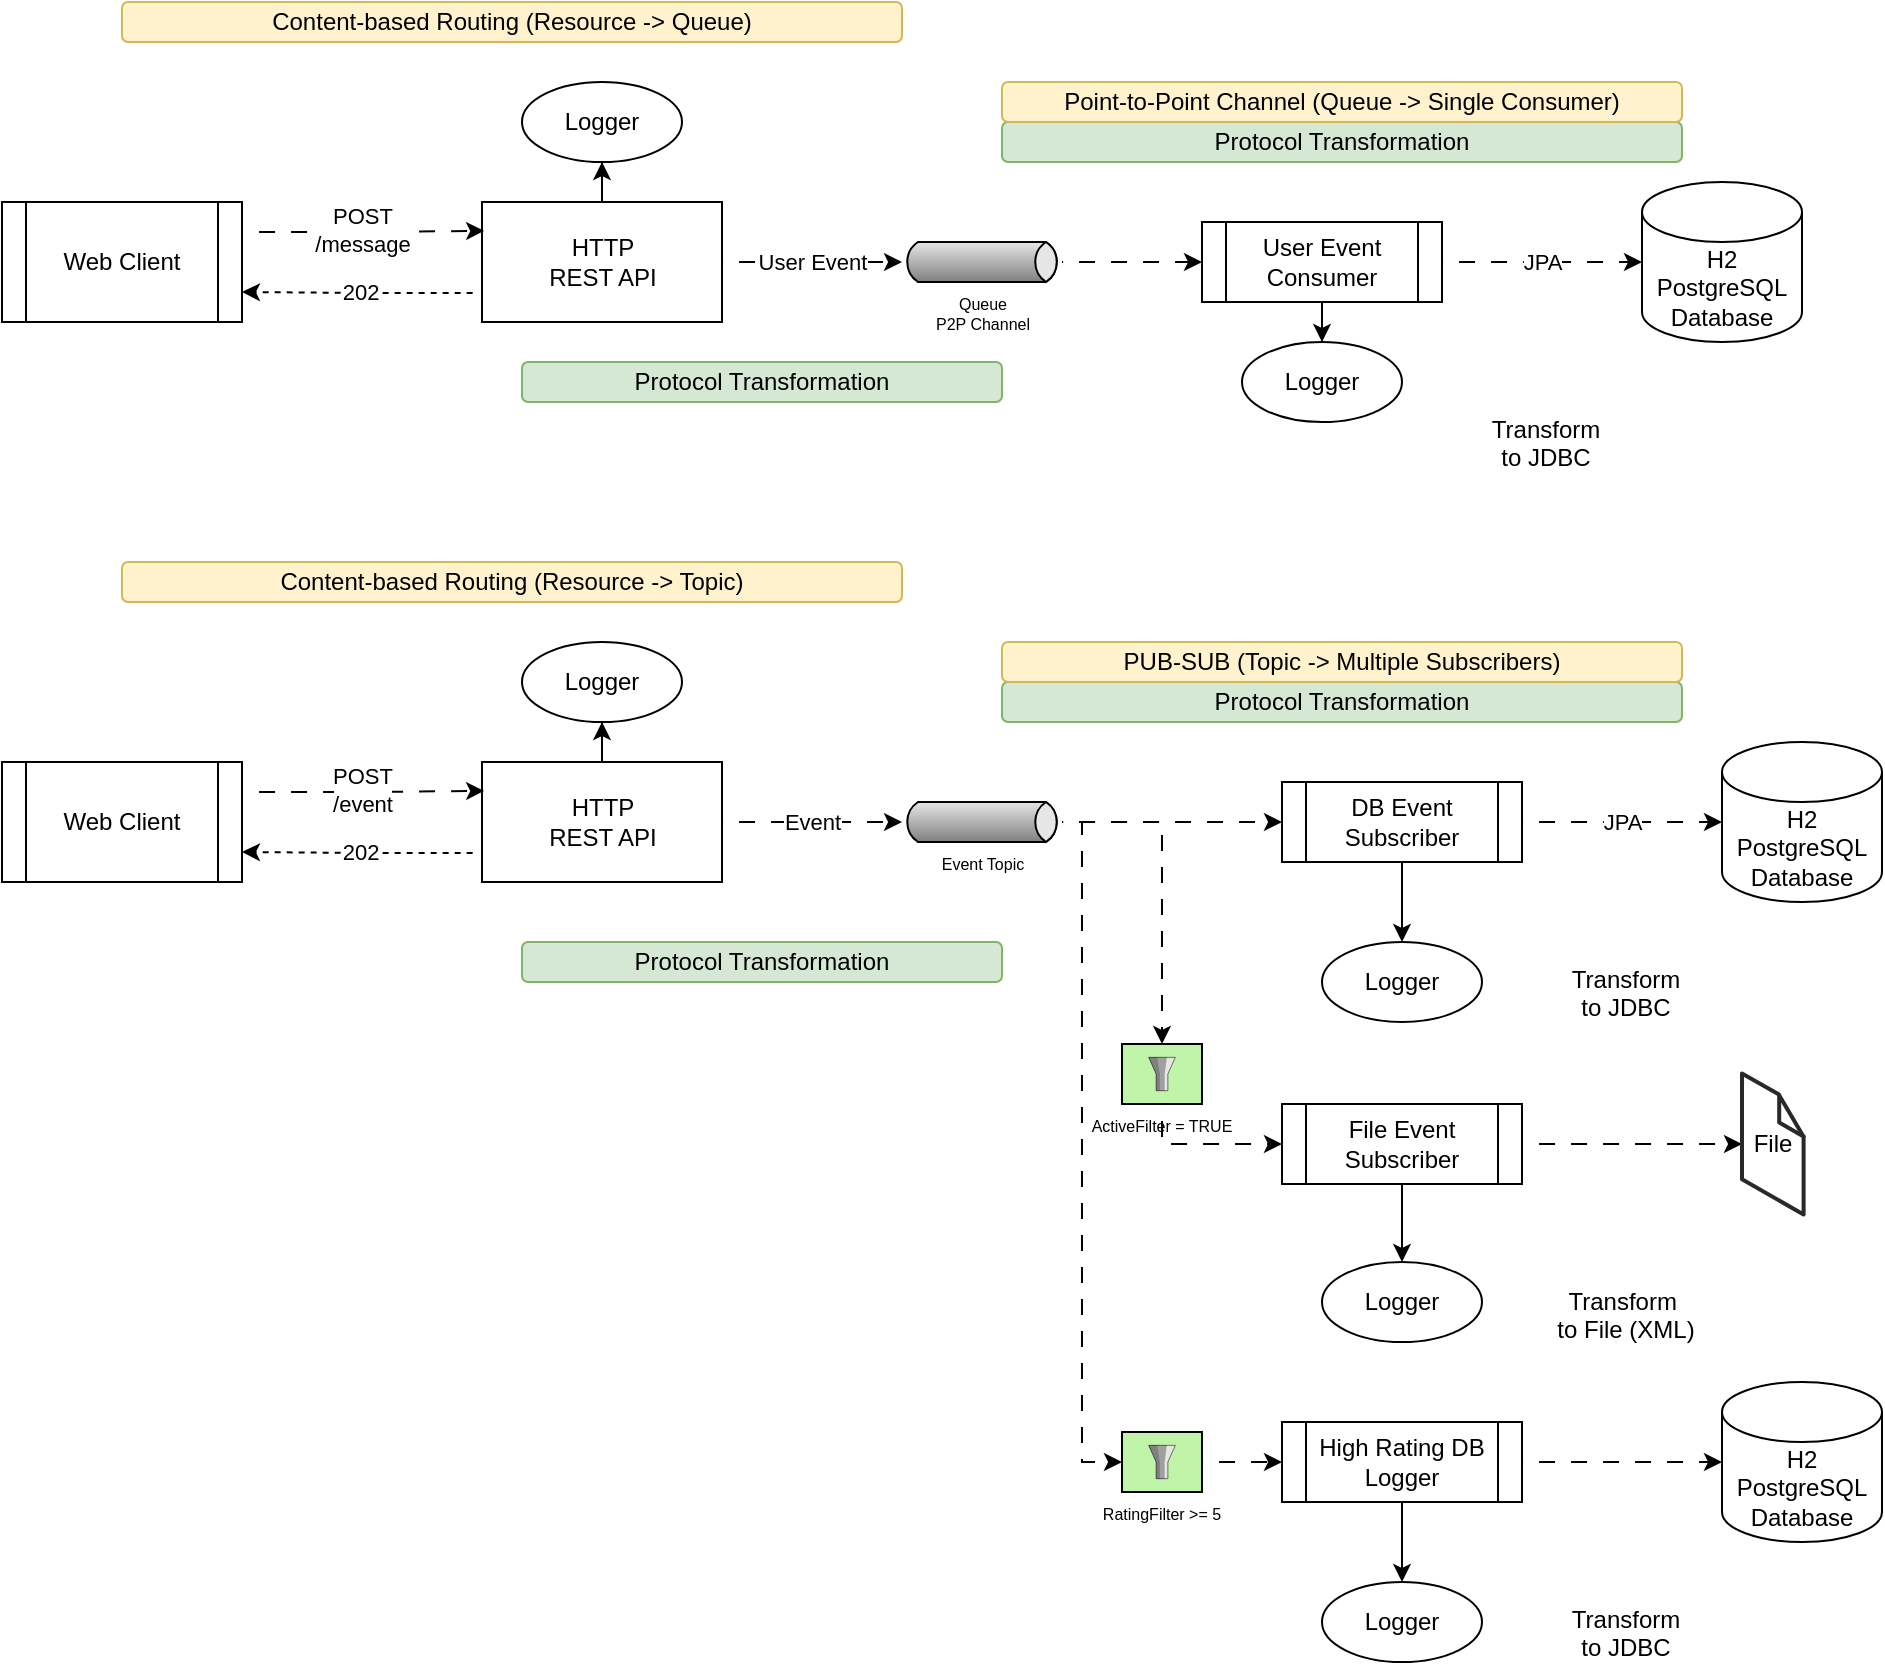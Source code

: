 <mxfile version="26.0.16">
  <diagram name="Page-1" id="4a9Si8Kbahee7dGonXB0">
    <mxGraphModel dx="1854" dy="746" grid="1" gridSize="10" guides="1" tooltips="1" connect="1" arrows="1" fold="1" page="1" pageScale="1" pageWidth="850" pageHeight="1100" math="0" shadow="0">
      <root>
        <mxCell id="0" />
        <mxCell id="1" parent="0" />
        <mxCell id="47vPxkn8_tH3v08N_-s_-1" value="User Event" style="edgeStyle=orthogonalEdgeStyle;rounded=0;orthogonalLoop=1;jettySize=auto;html=1;flowAnimation=1;" parent="1" source="47vPxkn8_tH3v08N_-s_-4" target="47vPxkn8_tH3v08N_-s_-6" edge="1">
          <mxGeometry relative="1" as="geometry" />
        </mxCell>
        <mxCell id="47vPxkn8_tH3v08N_-s_-2" value="202" style="edgeStyle=orthogonalEdgeStyle;rounded=0;orthogonalLoop=1;jettySize=auto;html=1;entryX=1;entryY=0.75;entryDx=0;entryDy=0;exitX=-0.018;exitY=0.759;exitDx=0;exitDy=0;exitPerimeter=0;dashed=1;flowAnimation=1;" parent="1" source="47vPxkn8_tH3v08N_-s_-4" target="47vPxkn8_tH3v08N_-s_-11" edge="1">
          <mxGeometry relative="1" as="geometry" />
        </mxCell>
        <mxCell id="47vPxkn8_tH3v08N_-s_-3" style="edgeStyle=orthogonalEdgeStyle;rounded=0;orthogonalLoop=1;jettySize=auto;html=1;" parent="1" source="47vPxkn8_tH3v08N_-s_-4" target="47vPxkn8_tH3v08N_-s_-33" edge="1">
          <mxGeometry relative="1" as="geometry" />
        </mxCell>
        <mxCell id="47vPxkn8_tH3v08N_-s_-4" value="&lt;div&gt;HTTP&lt;/div&gt;REST API" style="verticalLabelPosition=middle;verticalAlign=middle;html=1;shape=mxgraph.basic.rect;fillColor2=none;strokeWidth=1;size=20;indent=5;labelPosition=center;align=center;" parent="1" vertex="1">
          <mxGeometry x="-320" y="260" width="120" height="60" as="geometry" />
        </mxCell>
        <mxCell id="47vPxkn8_tH3v08N_-s_-5" style="edgeStyle=orthogonalEdgeStyle;rounded=0;orthogonalLoop=1;jettySize=auto;html=1;entryX=0;entryY=0.5;entryDx=0;entryDy=0;flowAnimation=1;" parent="1" source="47vPxkn8_tH3v08N_-s_-6" target="47vPxkn8_tH3v08N_-s_-9" edge="1">
          <mxGeometry relative="1" as="geometry" />
        </mxCell>
        <mxCell id="47vPxkn8_tH3v08N_-s_-6" value="Queue&lt;div&gt;P2P Channel&lt;/div&gt;" style="strokeWidth=1;outlineConnect=0;dashed=0;align=center;html=1;fontSize=8;shape=mxgraph.eip.messageChannel;verticalLabelPosition=bottom;labelBackgroundColor=#ffffff;verticalAlign=top;" parent="1" vertex="1">
          <mxGeometry x="-110" y="280" width="80" height="20" as="geometry" />
        </mxCell>
        <mxCell id="47vPxkn8_tH3v08N_-s_-7" value="JPA" style="edgeStyle=orthogonalEdgeStyle;rounded=0;orthogonalLoop=1;jettySize=auto;html=1;flowAnimation=1;" parent="1" source="47vPxkn8_tH3v08N_-s_-9" target="47vPxkn8_tH3v08N_-s_-14" edge="1">
          <mxGeometry relative="1" as="geometry" />
        </mxCell>
        <mxCell id="47vPxkn8_tH3v08N_-s_-8" style="edgeStyle=orthogonalEdgeStyle;rounded=0;orthogonalLoop=1;jettySize=auto;html=1;" parent="1" source="47vPxkn8_tH3v08N_-s_-9" target="47vPxkn8_tH3v08N_-s_-34" edge="1">
          <mxGeometry relative="1" as="geometry" />
        </mxCell>
        <mxCell id="47vPxkn8_tH3v08N_-s_-9" value="User Event&lt;div&gt;Consumer&lt;/div&gt;" style="shape=process;whiteSpace=wrap;html=1;backgroundOutline=1;" parent="1" vertex="1">
          <mxGeometry x="40" y="270" width="120" height="40" as="geometry" />
        </mxCell>
        <mxCell id="47vPxkn8_tH3v08N_-s_-10" value="POST&lt;div&gt;/message&lt;/div&gt;" style="edgeStyle=orthogonalEdgeStyle;rounded=0;orthogonalLoop=1;jettySize=auto;html=1;exitX=1;exitY=0.25;exitDx=0;exitDy=0;entryX=0.009;entryY=0.241;entryDx=0;entryDy=0;entryPerimeter=0;flowAnimation=1;" parent="1" source="47vPxkn8_tH3v08N_-s_-11" target="47vPxkn8_tH3v08N_-s_-4" edge="1">
          <mxGeometry relative="1" as="geometry" />
        </mxCell>
        <mxCell id="47vPxkn8_tH3v08N_-s_-11" value="Web Client" style="shape=process;whiteSpace=wrap;html=1;backgroundOutline=1;" parent="1" vertex="1">
          <mxGeometry x="-560" y="260" width="120" height="60" as="geometry" />
        </mxCell>
        <mxCell id="47vPxkn8_tH3v08N_-s_-12" value="Protocol Transformation" style="rounded=1;whiteSpace=wrap;html=1;fillColor=#d5e8d4;strokeColor=#82b366;" parent="1" vertex="1">
          <mxGeometry x="-300" y="340" width="240" height="20" as="geometry" />
        </mxCell>
        <mxCell id="47vPxkn8_tH3v08N_-s_-13" value="Content-based Routing (Resource -&amp;gt; Queue)" style="rounded=1;whiteSpace=wrap;html=1;fillColor=#fff2cc;strokeColor=#d6b656;" parent="1" vertex="1">
          <mxGeometry x="-500" y="160" width="390" height="20" as="geometry" />
        </mxCell>
        <mxCell id="47vPxkn8_tH3v08N_-s_-14" value="&lt;div&gt;H2&lt;/div&gt;&lt;div&gt;PostgreSQL&lt;/div&gt;Database" style="shape=cylinder3;whiteSpace=wrap;html=1;boundedLbl=1;backgroundOutline=1;size=15;" parent="1" vertex="1">
          <mxGeometry x="260" y="250" width="80" height="80" as="geometry" />
        </mxCell>
        <mxCell id="47vPxkn8_tH3v08N_-s_-15" value="Protocol Transformation" style="rounded=1;whiteSpace=wrap;html=1;fillColor=#d5e8d4;strokeColor=#82b366;" parent="1" vertex="1">
          <mxGeometry x="-60" y="220" width="340" height="20" as="geometry" />
        </mxCell>
        <mxCell id="47vPxkn8_tH3v08N_-s_-16" value="Event" style="edgeStyle=orthogonalEdgeStyle;rounded=0;orthogonalLoop=1;jettySize=auto;html=1;flowAnimation=1;" parent="1" source="47vPxkn8_tH3v08N_-s_-18" target="47vPxkn8_tH3v08N_-s_-19" edge="1">
          <mxGeometry relative="1" as="geometry" />
        </mxCell>
        <mxCell id="47vPxkn8_tH3v08N_-s_-17" value="202" style="edgeStyle=orthogonalEdgeStyle;rounded=0;orthogonalLoop=1;jettySize=auto;html=1;entryX=1;entryY=0.75;entryDx=0;entryDy=0;exitX=-0.018;exitY=0.759;exitDx=0;exitDy=0;exitPerimeter=0;dashed=1;flowAnimation=1;" parent="1" source="47vPxkn8_tH3v08N_-s_-18" target="47vPxkn8_tH3v08N_-s_-24" edge="1">
          <mxGeometry relative="1" as="geometry" />
        </mxCell>
        <mxCell id="47vPxkn8_tH3v08N_-s_-18" value="&lt;div&gt;HTTP&lt;/div&gt;REST API" style="verticalLabelPosition=middle;verticalAlign=middle;html=1;shape=mxgraph.basic.rect;fillColor2=none;strokeWidth=1;size=20;indent=5;labelPosition=center;align=center;" parent="1" vertex="1">
          <mxGeometry x="-320" y="540" width="120" height="60" as="geometry" />
        </mxCell>
        <mxCell id="47vPxkn8_tH3v08N_-s_-19" value="Event Topic" style="strokeWidth=1;outlineConnect=0;dashed=0;align=center;html=1;fontSize=8;shape=mxgraph.eip.messageChannel;verticalLabelPosition=bottom;labelBackgroundColor=#ffffff;verticalAlign=top;" parent="1" vertex="1">
          <mxGeometry x="-110" y="560" width="80" height="20" as="geometry" />
        </mxCell>
        <mxCell id="47vPxkn8_tH3v08N_-s_-20" value="JPA" style="edgeStyle=orthogonalEdgeStyle;rounded=0;orthogonalLoop=1;jettySize=auto;html=1;flowAnimation=1;" parent="1" source="47vPxkn8_tH3v08N_-s_-22" target="47vPxkn8_tH3v08N_-s_-26" edge="1">
          <mxGeometry relative="1" as="geometry" />
        </mxCell>
        <mxCell id="47vPxkn8_tH3v08N_-s_-21" style="edgeStyle=orthogonalEdgeStyle;rounded=0;orthogonalLoop=1;jettySize=auto;html=1;" parent="1" source="47vPxkn8_tH3v08N_-s_-22" target="47vPxkn8_tH3v08N_-s_-37" edge="1">
          <mxGeometry relative="1" as="geometry" />
        </mxCell>
        <mxCell id="47vPxkn8_tH3v08N_-s_-22" value="DB Event&lt;div&gt;Subscriber&lt;/div&gt;" style="shape=process;whiteSpace=wrap;html=1;backgroundOutline=1;" parent="1" vertex="1">
          <mxGeometry x="80" y="550" width="120" height="40" as="geometry" />
        </mxCell>
        <mxCell id="47vPxkn8_tH3v08N_-s_-23" value="POST&lt;div&gt;/event&lt;/div&gt;" style="edgeStyle=orthogonalEdgeStyle;rounded=0;orthogonalLoop=1;jettySize=auto;html=1;exitX=1;exitY=0.25;exitDx=0;exitDy=0;entryX=0.009;entryY=0.241;entryDx=0;entryDy=0;entryPerimeter=0;flowAnimation=1;" parent="1" source="47vPxkn8_tH3v08N_-s_-24" target="47vPxkn8_tH3v08N_-s_-18" edge="1">
          <mxGeometry relative="1" as="geometry" />
        </mxCell>
        <mxCell id="47vPxkn8_tH3v08N_-s_-24" value="Web Client" style="shape=process;whiteSpace=wrap;html=1;backgroundOutline=1;" parent="1" vertex="1">
          <mxGeometry x="-560" y="540" width="120" height="60" as="geometry" />
        </mxCell>
        <mxCell id="47vPxkn8_tH3v08N_-s_-25" value="Protocol Transformation" style="rounded=1;whiteSpace=wrap;html=1;fillColor=#d5e8d4;strokeColor=#82b366;" parent="1" vertex="1">
          <mxGeometry x="-300" y="630" width="240" height="20" as="geometry" />
        </mxCell>
        <mxCell id="47vPxkn8_tH3v08N_-s_-26" value="&lt;div&gt;H2&lt;/div&gt;&lt;div&gt;PostgreSQL&lt;/div&gt;Database" style="shape=cylinder3;whiteSpace=wrap;html=1;boundedLbl=1;backgroundOutline=1;size=15;" parent="1" vertex="1">
          <mxGeometry x="300" y="530" width="80" height="80" as="geometry" />
        </mxCell>
        <mxCell id="47vPxkn8_tH3v08N_-s_-27" value="Protocol Transformation" style="rounded=1;whiteSpace=wrap;html=1;fillColor=#d5e8d4;strokeColor=#82b366;" parent="1" vertex="1">
          <mxGeometry x="-60" y="500" width="340" height="20" as="geometry" />
        </mxCell>
        <mxCell id="47vPxkn8_tH3v08N_-s_-28" value="PUB-SUB (Topic -&amp;gt; Multiple Subscribers)" style="rounded=1;whiteSpace=wrap;html=1;fillColor=#fff2cc;strokeColor=#d6b656;" parent="1" vertex="1">
          <mxGeometry x="-60" y="480" width="340" height="20" as="geometry" />
        </mxCell>
        <mxCell id="47vPxkn8_tH3v08N_-s_-29" style="edgeStyle=orthogonalEdgeStyle;rounded=0;orthogonalLoop=1;jettySize=auto;html=1;flowAnimation=1;" parent="1" source="47vPxkn8_tH3v08N_-s_-31" target="47vPxkn8_tH3v08N_-s_-32" edge="1">
          <mxGeometry relative="1" as="geometry" />
        </mxCell>
        <mxCell id="47vPxkn8_tH3v08N_-s_-57" style="edgeStyle=orthogonalEdgeStyle;rounded=0;orthogonalLoop=1;jettySize=auto;html=1;" parent="1" source="47vPxkn8_tH3v08N_-s_-31" target="47vPxkn8_tH3v08N_-s_-56" edge="1">
          <mxGeometry relative="1" as="geometry" />
        </mxCell>
        <mxCell id="47vPxkn8_tH3v08N_-s_-31" value="File Event&lt;div&gt;Subscriber&lt;/div&gt;" style="shape=process;whiteSpace=wrap;html=1;backgroundOutline=1;" parent="1" vertex="1">
          <mxGeometry x="80" y="711" width="120" height="40" as="geometry" />
        </mxCell>
        <mxCell id="47vPxkn8_tH3v08N_-s_-32" value="File" style="verticalLabelPosition=middle;html=1;verticalAlign=middle;strokeWidth=1;align=center;outlineConnect=0;dashed=0;outlineConnect=0;shape=mxgraph.aws3d.file;aspect=fixed;strokeColor=#292929;labelPosition=center;" parent="1" vertex="1">
          <mxGeometry x="310" y="695.7" width="30.8" height="70.6" as="geometry" />
        </mxCell>
        <mxCell id="47vPxkn8_tH3v08N_-s_-33" value="Logger" style="ellipse;whiteSpace=wrap;html=1;" parent="1" vertex="1">
          <mxGeometry x="-300" y="200" width="80" height="40" as="geometry" />
        </mxCell>
        <mxCell id="47vPxkn8_tH3v08N_-s_-34" value="Logger" style="ellipse;whiteSpace=wrap;html=1;" parent="1" vertex="1">
          <mxGeometry x="60" y="330" width="80" height="40" as="geometry" />
        </mxCell>
        <mxCell id="47vPxkn8_tH3v08N_-s_-35" style="edgeStyle=orthogonalEdgeStyle;rounded=0;orthogonalLoop=1;jettySize=auto;html=1;" parent="1" source="47vPxkn8_tH3v08N_-s_-18" target="47vPxkn8_tH3v08N_-s_-36" edge="1">
          <mxGeometry relative="1" as="geometry" />
        </mxCell>
        <mxCell id="47vPxkn8_tH3v08N_-s_-36" value="Logger" style="ellipse;whiteSpace=wrap;html=1;" parent="1" vertex="1">
          <mxGeometry x="-300" y="480" width="80" height="40" as="geometry" />
        </mxCell>
        <mxCell id="47vPxkn8_tH3v08N_-s_-37" value="Logger" style="ellipse;whiteSpace=wrap;html=1;" parent="1" vertex="1">
          <mxGeometry x="100" y="630" width="80" height="40" as="geometry" />
        </mxCell>
        <mxCell id="47vPxkn8_tH3v08N_-s_-38" value="Content-based Routing (Resource -&amp;gt; Topic)" style="rounded=1;whiteSpace=wrap;html=1;fillColor=#fff2cc;strokeColor=#d6b656;" parent="1" vertex="1">
          <mxGeometry x="-500" y="440" width="390" height="20" as="geometry" />
        </mxCell>
        <mxCell id="47vPxkn8_tH3v08N_-s_-39" value="Point-to-Point Channel (Queue -&amp;gt; Single Consumer)" style="rounded=1;whiteSpace=wrap;html=1;fillColor=#fff2cc;strokeColor=#d6b656;" parent="1" vertex="1">
          <mxGeometry x="-60" y="200" width="340" height="20" as="geometry" />
        </mxCell>
        <mxCell id="47vPxkn8_tH3v08N_-s_-40" value="Transform &#xa;to File (XML)" style="shape=image;verticalLabelPosition=bottom;labelBackgroundColor=default;verticalAlign=top;aspect=fixed;imageAspect=0;image=https://www.enterpriseintegrationpatterns.com/img/MessageTranslatorIcon.gif;" parent="1" vertex="1">
          <mxGeometry x="224" y="761" width="56" height="35.16" as="geometry" />
        </mxCell>
        <mxCell id="47vPxkn8_tH3v08N_-s_-41" value="Transform&#xa;to JDBC" style="shape=image;verticalLabelPosition=bottom;labelBackgroundColor=default;verticalAlign=top;aspect=fixed;imageAspect=0;image=https://www.enterpriseintegrationpatterns.com/img/MessageTranslatorIcon.gif;" parent="1" vertex="1">
          <mxGeometry x="184" y="324.84" width="56" height="35.16" as="geometry" />
        </mxCell>
        <mxCell id="47vPxkn8_tH3v08N_-s_-42" value="Transform&#xa;to JDBC" style="shape=image;verticalLabelPosition=bottom;labelBackgroundColor=default;verticalAlign=top;aspect=fixed;imageAspect=0;image=https://www.enterpriseintegrationpatterns.com/img/MessageTranslatorIcon.gif;" parent="1" vertex="1">
          <mxGeometry x="224" y="600" width="56" height="35.16" as="geometry" />
        </mxCell>
        <mxCell id="47vPxkn8_tH3v08N_-s_-43" value="" style="edgeStyle=orthogonalEdgeStyle;rounded=0;orthogonalLoop=1;jettySize=auto;html=1;flowAnimation=1;" parent="1" source="47vPxkn8_tH3v08N_-s_-19" target="47vPxkn8_tH3v08N_-s_-45" edge="1">
          <mxGeometry relative="1" as="geometry">
            <Array as="points">
              <mxPoint x="20" y="570" />
            </Array>
            <mxPoint x="-30" y="570" as="sourcePoint" />
            <mxPoint x="40" y="700" as="targetPoint" />
          </mxGeometry>
        </mxCell>
        <mxCell id="47vPxkn8_tH3v08N_-s_-44" style="edgeStyle=orthogonalEdgeStyle;rounded=0;orthogonalLoop=1;jettySize=auto;html=1;flowAnimation=1;" parent="1" source="47vPxkn8_tH3v08N_-s_-45" target="47vPxkn8_tH3v08N_-s_-31" edge="1">
          <mxGeometry relative="1" as="geometry">
            <Array as="points">
              <mxPoint x="20" y="731" />
            </Array>
          </mxGeometry>
        </mxCell>
        <mxCell id="47vPxkn8_tH3v08N_-s_-45" value="ActiveFilter = TRUE" style="strokeWidth=1;outlineConnect=0;dashed=0;align=center;fontSize=8;fillColor=#c0f5a9;verticalLabelPosition=bottom;verticalAlign=top;shape=mxgraph.eip.message_filter;rounded=1;html=0;" parent="1" vertex="1">
          <mxGeometry y="681" width="40" height="30" as="geometry" />
        </mxCell>
        <mxCell id="47vPxkn8_tH3v08N_-s_-46" style="edgeStyle=orthogonalEdgeStyle;rounded=0;orthogonalLoop=1;jettySize=auto;html=1;flowAnimation=1;" parent="1" source="47vPxkn8_tH3v08N_-s_-48" target="47vPxkn8_tH3v08N_-s_-49" edge="1">
          <mxGeometry relative="1" as="geometry" />
        </mxCell>
        <mxCell id="47vPxkn8_tH3v08N_-s_-47" style="edgeStyle=orthogonalEdgeStyle;rounded=0;orthogonalLoop=1;jettySize=auto;html=1;" parent="1" source="47vPxkn8_tH3v08N_-s_-48" target="47vPxkn8_tH3v08N_-s_-50" edge="1">
          <mxGeometry relative="1" as="geometry" />
        </mxCell>
        <mxCell id="47vPxkn8_tH3v08N_-s_-48" value="High Rating DB Logger" style="shape=process;whiteSpace=wrap;html=1;backgroundOutline=1;" parent="1" vertex="1">
          <mxGeometry x="80" y="870" width="120" height="40" as="geometry" />
        </mxCell>
        <mxCell id="47vPxkn8_tH3v08N_-s_-49" value="&lt;div&gt;H2&lt;/div&gt;&lt;div&gt;PostgreSQL&lt;/div&gt;Database" style="shape=cylinder3;whiteSpace=wrap;html=1;boundedLbl=1;backgroundOutline=1;size=15;" parent="1" vertex="1">
          <mxGeometry x="300" y="850" width="80" height="80" as="geometry" />
        </mxCell>
        <mxCell id="47vPxkn8_tH3v08N_-s_-50" value="Logger" style="ellipse;whiteSpace=wrap;html=1;" parent="1" vertex="1">
          <mxGeometry x="100" y="950" width="80" height="40" as="geometry" />
        </mxCell>
        <mxCell id="47vPxkn8_tH3v08N_-s_-51" value="Transform&#xa;to JDBC" style="shape=image;verticalLabelPosition=bottom;labelBackgroundColor=default;verticalAlign=top;aspect=fixed;imageAspect=0;image=https://www.enterpriseintegrationpatterns.com/img/MessageTranslatorIcon.gif;" parent="1" vertex="1">
          <mxGeometry x="224" y="920" width="56" height="35.16" as="geometry" />
        </mxCell>
        <mxCell id="47vPxkn8_tH3v08N_-s_-52" value="" style="edgeStyle=orthogonalEdgeStyle;rounded=0;orthogonalLoop=1;jettySize=auto;html=1;flowAnimation=1;" parent="1" source="47vPxkn8_tH3v08N_-s_-19" target="47vPxkn8_tH3v08N_-s_-22" edge="1">
          <mxGeometry relative="1" as="geometry">
            <mxPoint x="-30" y="570" as="sourcePoint" />
            <mxPoint x="-10" y="540" as="targetPoint" />
          </mxGeometry>
        </mxCell>
        <mxCell id="47vPxkn8_tH3v08N_-s_-53" value="" style="edgeStyle=orthogonalEdgeStyle;rounded=0;orthogonalLoop=1;jettySize=auto;html=1;flowAnimation=1;" parent="1" source="47vPxkn8_tH3v08N_-s_-19" target="47vPxkn8_tH3v08N_-s_-54" edge="1">
          <mxGeometry relative="1" as="geometry">
            <Array as="points">
              <mxPoint x="-20" y="570" />
              <mxPoint x="-20" y="890" />
            </Array>
            <mxPoint x="-50" y="580" as="sourcePoint" />
            <mxPoint x="80" y="880" as="targetPoint" />
          </mxGeometry>
        </mxCell>
        <mxCell id="47vPxkn8_tH3v08N_-s_-54" value="RatingFilter &gt;= 5" style="strokeWidth=1;outlineConnect=0;dashed=0;align=center;fontSize=8;fillColor=#c0f5a9;verticalLabelPosition=bottom;verticalAlign=top;shape=mxgraph.eip.message_filter;rounded=1;html=0;" parent="1" vertex="1">
          <mxGeometry y="875" width="40" height="30" as="geometry" />
        </mxCell>
        <mxCell id="47vPxkn8_tH3v08N_-s_-55" value="" style="edgeStyle=orthogonalEdgeStyle;rounded=0;orthogonalLoop=1;jettySize=auto;html=1;flowAnimation=1;exitX=1;exitY=0.5;exitDx=0;exitDy=0;exitPerimeter=0;" parent="1" source="47vPxkn8_tH3v08N_-s_-54" target="47vPxkn8_tH3v08N_-s_-48" edge="1">
          <mxGeometry relative="1" as="geometry">
            <Array as="points">
              <mxPoint x="60" y="890" />
              <mxPoint x="60" y="890" />
            </Array>
            <mxPoint x="-140" y="960" as="sourcePoint" />
            <mxPoint x="-90" y="1260" as="targetPoint" />
          </mxGeometry>
        </mxCell>
        <mxCell id="47vPxkn8_tH3v08N_-s_-56" value="Logger" style="ellipse;whiteSpace=wrap;html=1;" parent="1" vertex="1">
          <mxGeometry x="100" y="790" width="80" height="40" as="geometry" />
        </mxCell>
      </root>
    </mxGraphModel>
  </diagram>
</mxfile>
